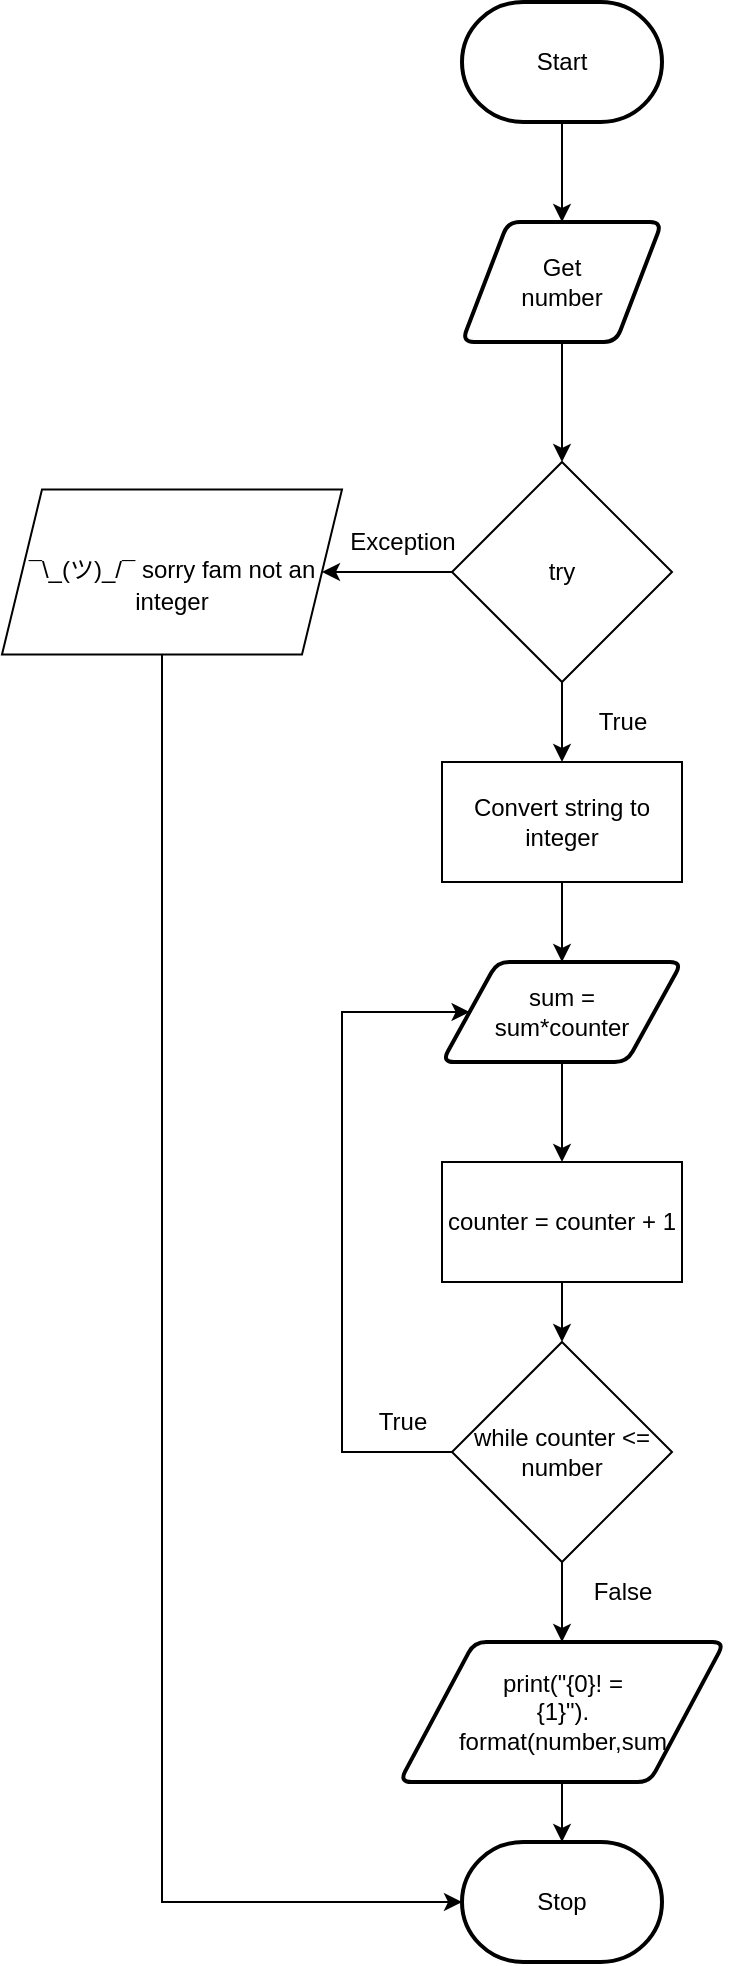 <mxfile>
    <diagram id="pBK1guH4bu_zmOCUXD5L" name="Top Down">
        <mxGraphModel dx="434" dy="1550" grid="1" gridSize="10" guides="1" tooltips="1" connect="1" arrows="1" fold="1" page="1" pageScale="1" pageWidth="827" pageHeight="1169" math="0" shadow="0">
            <root>
                <mxCell id="0"/>
                <mxCell id="1" parent="0"/>
                <mxCell id="62" style="edgeStyle=none;html=1;" parent="1" source="3" target="61" edge="1">
                    <mxGeometry relative="1" as="geometry"/>
                </mxCell>
                <mxCell id="3" value="Get &lt;br&gt;number" style="shape=parallelogram;html=1;strokeWidth=2;perimeter=parallelogramPerimeter;whiteSpace=wrap;rounded=1;arcSize=12;size=0.23;" parent="1" vertex="1">
                    <mxGeometry x="370" y="-100" width="100" height="60" as="geometry"/>
                </mxCell>
                <mxCell id="6" value="Stop" style="strokeWidth=2;html=1;shape=mxgraph.flowchart.terminator;whiteSpace=wrap;" parent="1" vertex="1">
                    <mxGeometry x="370" y="710" width="100" height="60" as="geometry"/>
                </mxCell>
                <mxCell id="37" style="edgeStyle=none;html=1;entryX=0.5;entryY=0;entryDx=0;entryDy=0;" parent="1" source="33" target="3" edge="1">
                    <mxGeometry relative="1" as="geometry"/>
                </mxCell>
                <mxCell id="33" value="Start" style="strokeWidth=2;html=1;shape=mxgraph.flowchart.terminator;whiteSpace=wrap;" parent="1" vertex="1">
                    <mxGeometry x="370" y="-210" width="100" height="60" as="geometry"/>
                </mxCell>
                <mxCell id="75" style="edgeStyle=none;html=1;fontSize=12;" parent="1" source="40" target="55" edge="1">
                    <mxGeometry relative="1" as="geometry"/>
                </mxCell>
                <mxCell id="79" style="edgeStyle=elbowEdgeStyle;html=1;entryX=0;entryY=0.5;entryDx=0;entryDy=0;fontSize=12;rounded=0;exitX=0;exitY=0.5;exitDx=0;exitDy=0;" parent="1" source="40" target="70" edge="1">
                    <mxGeometry relative="1" as="geometry">
                        <Array as="points">
                            <mxPoint x="310" y="410"/>
                        </Array>
                    </mxGeometry>
                </mxCell>
                <mxCell id="40" value="while counter &amp;lt;= number" style="rhombus;whiteSpace=wrap;html=1;" parent="1" vertex="1">
                    <mxGeometry x="365" y="460" width="110" height="110" as="geometry"/>
                </mxCell>
                <mxCell id="57" style="edgeStyle=elbowEdgeStyle;html=1;" parent="1" source="55" target="6" edge="1">
                    <mxGeometry relative="1" as="geometry"/>
                </mxCell>
                <mxCell id="55" value="print(&quot;{0}! = &lt;br&gt;{1}&quot;).&lt;br&gt;format(number,sum" style="shape=parallelogram;html=1;strokeWidth=2;perimeter=parallelogramPerimeter;whiteSpace=wrap;rounded=1;arcSize=12;size=0.23;" parent="1" vertex="1">
                    <mxGeometry x="338.75" y="610" width="162.5" height="70" as="geometry"/>
                </mxCell>
                <mxCell id="59" value="True" style="text;html=1;align=center;verticalAlign=middle;resizable=0;points=[];autosize=1;strokeColor=none;fillColor=none;" parent="1" vertex="1">
                    <mxGeometry x="320" y="490" width="40" height="20" as="geometry"/>
                </mxCell>
                <mxCell id="63" style="edgeStyle=none;html=1;" parent="1" source="61" edge="1">
                    <mxGeometry relative="1" as="geometry">
                        <mxPoint x="300" y="75" as="targetPoint"/>
                    </mxGeometry>
                </mxCell>
                <mxCell id="67" style="edgeStyle=none;html=1;fontSize=12;" parent="1" source="61" target="66" edge="1">
                    <mxGeometry relative="1" as="geometry"/>
                </mxCell>
                <mxCell id="61" value="try" style="rhombus;whiteSpace=wrap;html=1;" parent="1" vertex="1">
                    <mxGeometry x="365" y="20" width="110" height="110" as="geometry"/>
                </mxCell>
                <mxCell id="64" value="Exception" style="text;html=1;align=center;verticalAlign=middle;resizable=0;points=[];autosize=1;strokeColor=none;fillColor=none;" parent="1" vertex="1">
                    <mxGeometry x="305" y="50" width="70" height="20" as="geometry"/>
                </mxCell>
                <mxCell id="83" style="edgeStyle=elbowEdgeStyle;html=1;entryX=0;entryY=0.5;entryDx=0;entryDy=0;entryPerimeter=0;rounded=0;" edge="1" parent="1" source="65" target="6">
                    <mxGeometry relative="1" as="geometry">
                        <mxPoint x="250" y="630" as="targetPoint"/>
                        <Array as="points">
                            <mxPoint x="220" y="180"/>
                            <mxPoint x="200" y="410"/>
                        </Array>
                    </mxGeometry>
                </mxCell>
                <mxCell id="65" value="&lt;h2 style=&quot;box-sizing: border-box ; line-height: 14px ; margin-top: 20px ; margin-bottom: 10px&quot;&gt;&lt;font face=&quot;arial, helvetica, open sans&quot;&gt;&lt;span style=&quot;font-size: 12px ; font-weight: 500&quot;&gt;¯\_(ツ)_/¯ sorry fam not an integer&lt;/span&gt;&lt;/font&gt;&lt;br&gt;&lt;/h2&gt;" style="shape=parallelogram;perimeter=parallelogramPerimeter;whiteSpace=wrap;html=1;fixedSize=1;" parent="1" vertex="1">
                    <mxGeometry x="140" y="33.75" width="170" height="82.5" as="geometry"/>
                </mxCell>
                <mxCell id="71" style="edgeStyle=none;html=1;entryX=0.5;entryY=0;entryDx=0;entryDy=0;fontSize=12;" parent="1" source="66" target="70" edge="1">
                    <mxGeometry relative="1" as="geometry"/>
                </mxCell>
                <mxCell id="66" value="Convert string to integer" style="rounded=0;whiteSpace=wrap;html=1;labelBackgroundColor=none;fontSize=12;" parent="1" vertex="1">
                    <mxGeometry x="360" y="170" width="120" height="60" as="geometry"/>
                </mxCell>
                <mxCell id="73" style="edgeStyle=none;html=1;fontSize=12;" parent="1" source="70" target="72" edge="1">
                    <mxGeometry relative="1" as="geometry"/>
                </mxCell>
                <mxCell id="70" value="sum = &lt;br&gt;sum*counter" style="shape=parallelogram;html=1;strokeWidth=2;perimeter=parallelogramPerimeter;whiteSpace=wrap;rounded=1;arcSize=12;size=0.23;" parent="1" vertex="1">
                    <mxGeometry x="360" y="270" width="120" height="50" as="geometry"/>
                </mxCell>
                <mxCell id="74" style="edgeStyle=none;html=1;fontSize=12;" parent="1" source="72" target="40" edge="1">
                    <mxGeometry relative="1" as="geometry"/>
                </mxCell>
                <mxCell id="72" value="counter = counter + 1" style="rounded=0;whiteSpace=wrap;html=1;labelBackgroundColor=none;fontSize=12;" parent="1" vertex="1">
                    <mxGeometry x="360" y="370" width="120" height="60" as="geometry"/>
                </mxCell>
                <mxCell id="76" value="False" style="text;html=1;align=center;verticalAlign=middle;resizable=0;points=[];autosize=1;strokeColor=none;fillColor=none;fontSize=12;" parent="1" vertex="1">
                    <mxGeometry x="430" y="575" width="40" height="20" as="geometry"/>
                </mxCell>
                <mxCell id="82" value="True" style="text;html=1;align=center;verticalAlign=middle;resizable=0;points=[];autosize=1;strokeColor=none;fillColor=none;" parent="1" vertex="1">
                    <mxGeometry x="430" y="140" width="40" height="20" as="geometry"/>
                </mxCell>
            </root>
        </mxGraphModel>
    </diagram>
</mxfile>